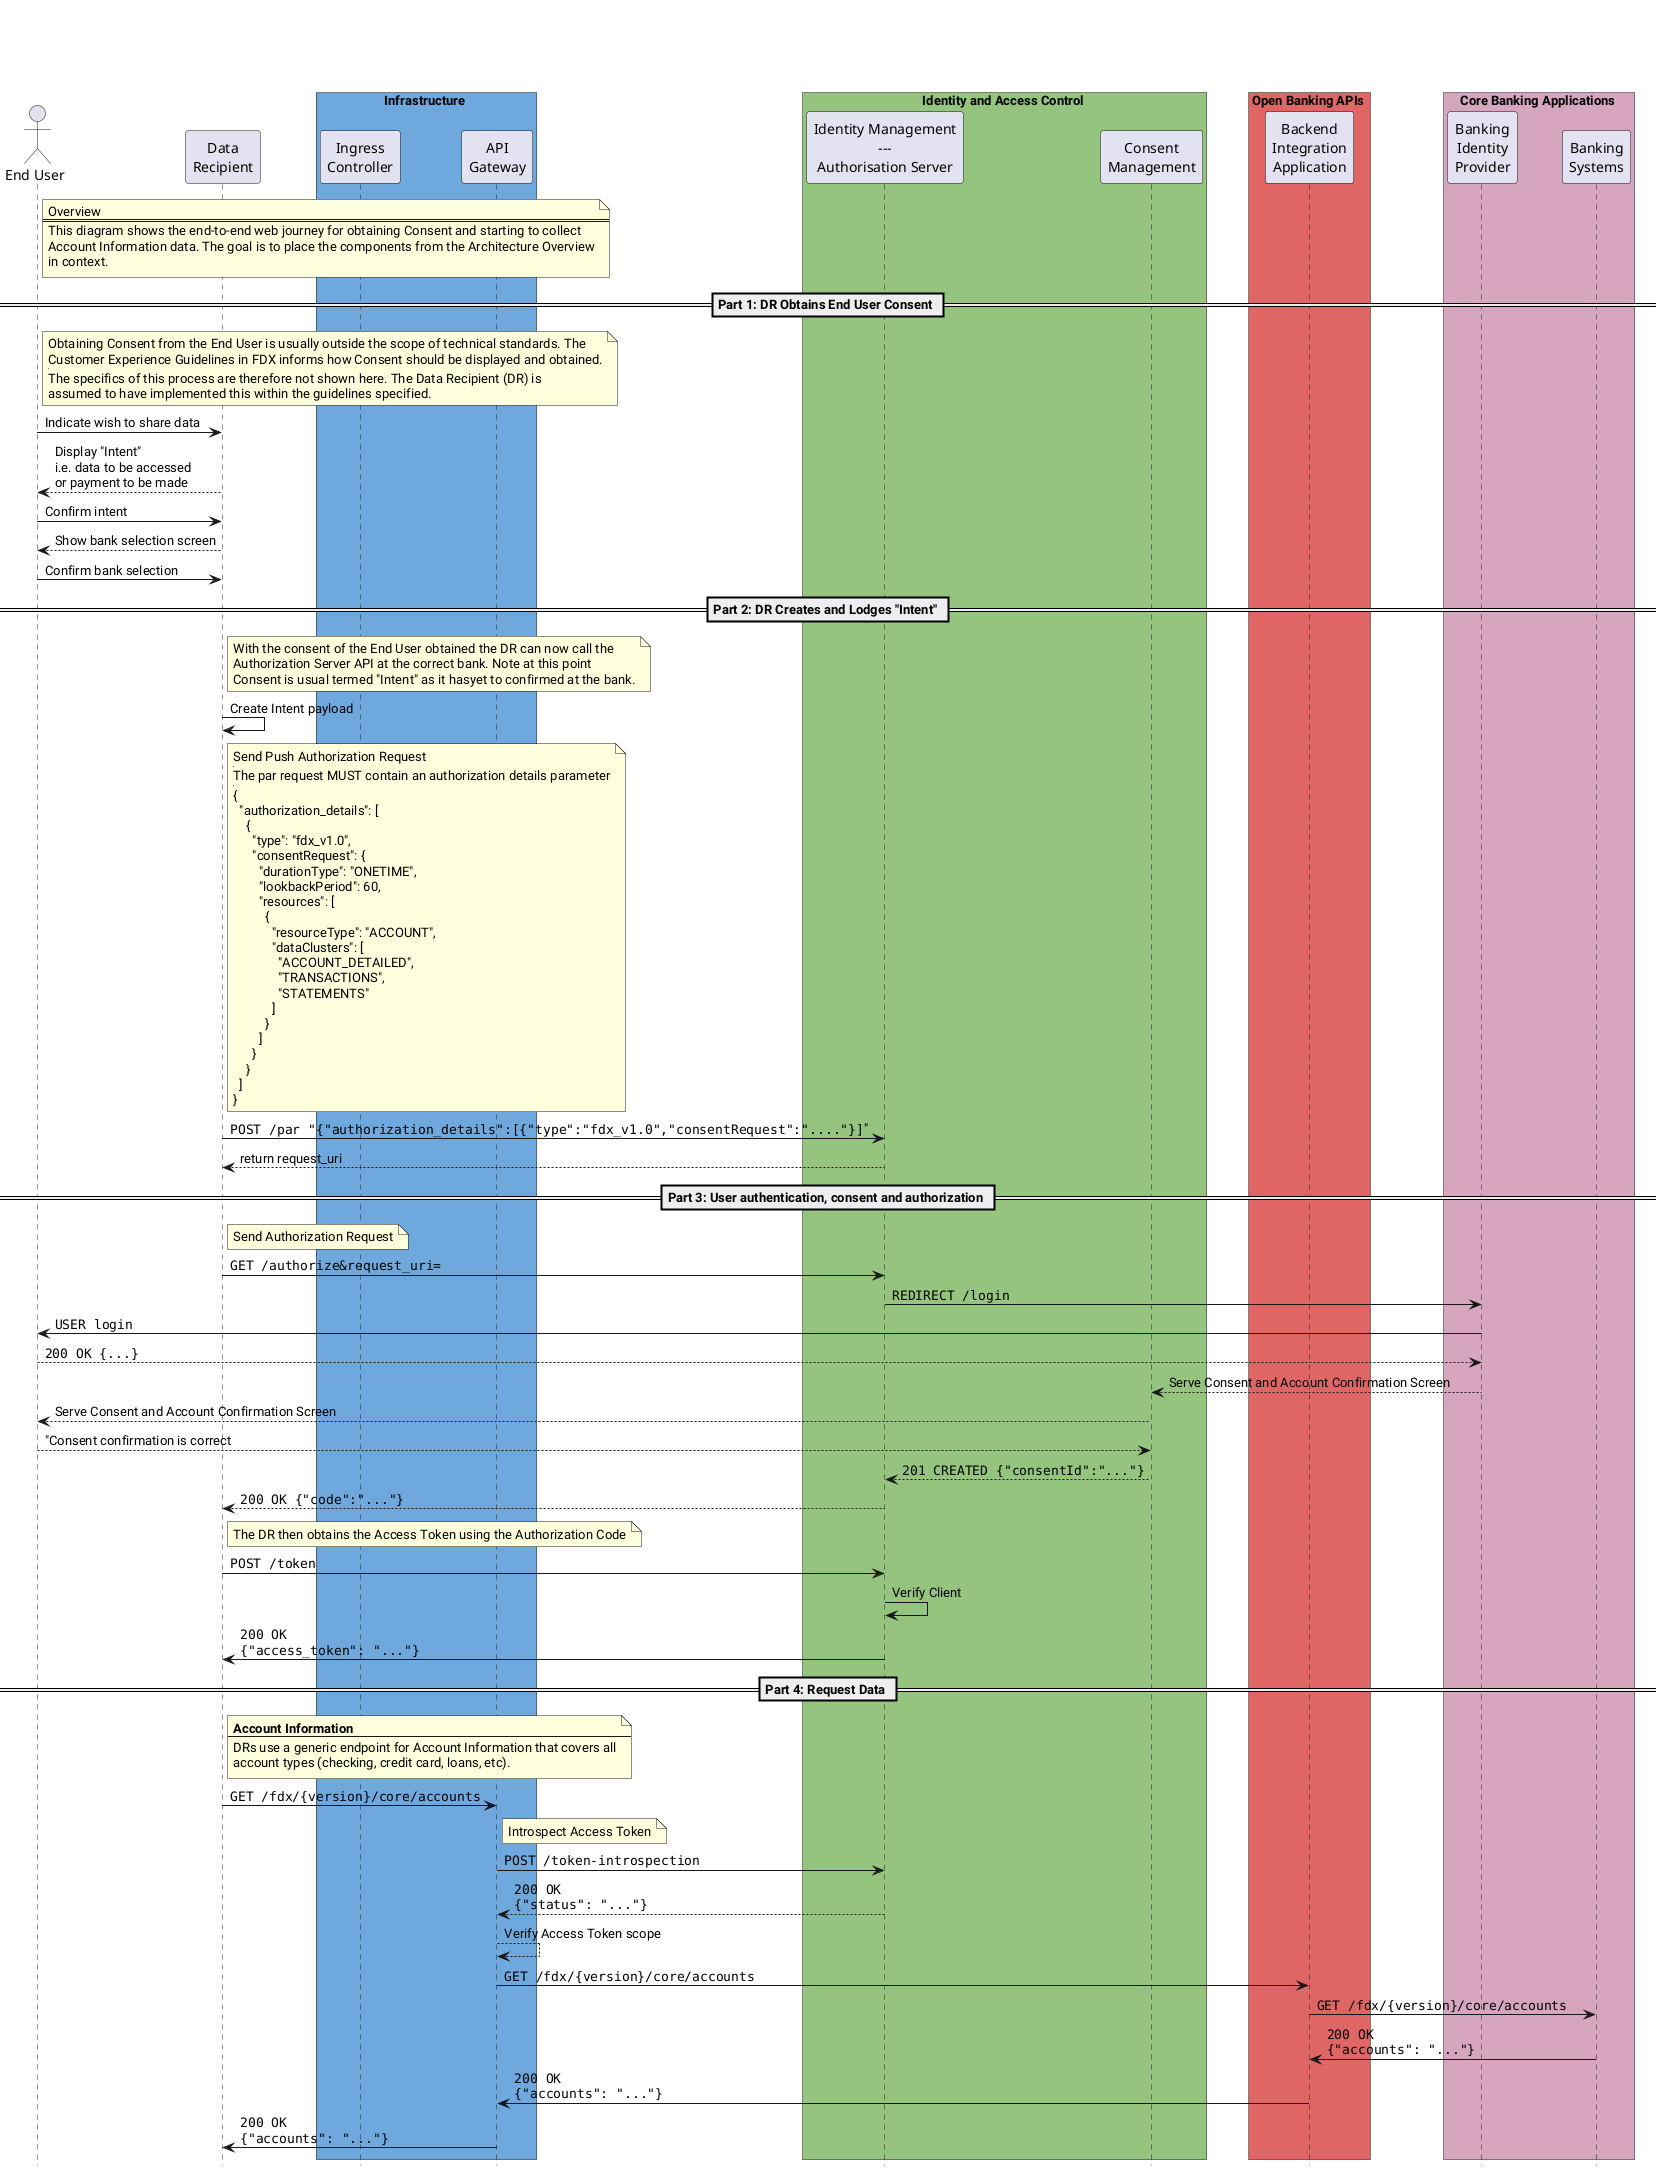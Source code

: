 @startuml FDX_Web_Journey_Sequence

title \n\n\n

actor "End User" as PSU
participant "Data\nRecipient" as DR

box Infrastructure #6FA8DC
participant "Ingress\nController" as INGRESS
participant "API\nGateway" as API_GATEWAY
end box

box Identity and Access Control #94c47d
participant "Identity Management\n---\nAuthorisation Server" as IAM
participant "Consent\nManagement" as CONSENT
end box

box Open Banking APIs #e06666
participant "Backend\nIntegration\nApplication" as BIA
end box

box Core Banking Applications #d5a6bd
participant "Banking\nIdentity\nProvider" as ASPSP_WEB
participant "Banking\nSystems" as ASPSP_API
end box

/'
box Open Banking Directory
participant "Participants\nList" as OBD_PARTICIPANTS
participant "JSON Web\nKey Set" as OBD_JWKS
end box

participant "Certificate\nAuthority\n---\nOCSP Endpoint" as OCSP
'/

hide footbox
skinparam defaultFontName Roboto
skinparam BoxPadding 20

note right of PSU
Overview
===
This diagram shows the end-to-end web journey for obtaining Consent and starting to collect
Account Information data. The goal is to place the components from the Architecture Overview
in context.
end note

== Part 1: DR Obtains End User Consent ==

note right of PSU
Obtaining Consent from the End User is usually outside the scope of technical standards. The
Customer Experience Guidelines in FDX informs how Consent should be displayed and obtained.
|||
The specifics of this process are therefore not shown here. The Data Recipient (DR) is
assumed to have implemented this within the guidelines specified.
end note

PSU -> DR: Indicate wish to share data
PSU <-- DR: Display "Intent"\ni.e. data to be accessed\nor payment to be made
PSU -> DR: Confirm intent
PSU <-- DR: Show bank selection screen
PSU -> DR: Confirm bank selection

== Part 2: DR Creates and Lodges "Intent" ==

note right of DR
With the consent of the End User obtained the DR can now call the 
Authorization Server API at the correct bank. Note at this point 
Consent is usual termed "Intent" as it hasyet to confirmed at the bank.
end note

DR -> DR: Create Intent payload

note right of DR
Send Push Authorization Request
|||
The par request MUST contain an authorization details parameter
|||
{
  "authorization_details": [
    {
      "type": "fdx_v1.0",
      "consentRequest": {
        "durationType": "ONETIME",
        "lookbackPeriod": 60,
        "resources": [
          {
            "resourceType": "ACCOUNT",
            "dataClusters": [
              "ACCOUNT_DETAILED",
              "TRANSACTIONS",
              "STATEMENTS"
            ]
          }
        ]
      }
    }
  ]
}
end note

DR -> IAM: ""POST /par "{"authorization_details":[{"type":"fdx_v1.0","consentRequest":"...."}]"""
DR <-- IAM: return request_uri

== Part 3: User authentication, consent and authorization ==

note right of DR
Send Authorization Request
end note

DR -> IAM: ""GET /authorize&request_uri=""
IAM -> ASPSP_WEB: ""REDIRECT /login""
ASPSP_WEB -> PSU: ""USER login""
PSU --> ASPSP_WEB: ""200 OK {...}""
ASPSP_WEB --> CONSENT: Serve Consent and Account Confirmation Screen
CONSENT --> PSU: Serve Consent and Account Confirmation Screen
PSU --> CONSENT: "Consent confirmation is correct
CONSENT --> IAM: ""201 CREATED {"consentId":"..."}""
IAM --> DR: ""200 OK {"code":"..."}""

note right of DR
The DR then obtains the Access Token using the Authorization Code
end note

DR -> IAM: ""POST /token""
IAM -> IAM: Verify Client
DR <- IAM: ""200 OK""\n""{"access_token": "..."}""

== Part 4: Request Data ==
note right of DR
**Account Information**
---
DRs use a generic endpoint for Account Information that covers all
account types (checking, credit card, loans, etc).
end note

DR -> API_GATEWAY: ""GET /fdx/{version}/core/accounts""
note right of API_GATEWAY
Introspect Access Token
end note
API_GATEWAY -> IAM: ""POST /token-introspection""
IAM --> API_GATEWAY: ""200 OK""\n""{"status": "..."}""
API_GATEWAY --> API_GATEWAY: Verify Access Token scope
API_GATEWAY -> BIA: ""GET /fdx/{version}/core/accounts""
BIA -> ASPSP_API: ""GET /fdx/{version}/core/accounts""
ASPSP_API -> BIA: ""200 OK""\n""{"accounts": "..."}""
BIA -> API_GATEWAY: ""200 OK""\n""{"accounts": "..."}""
API_GATEWAY -> DR: ""200 OK""\n""{"accounts": "..."}""

@enduml